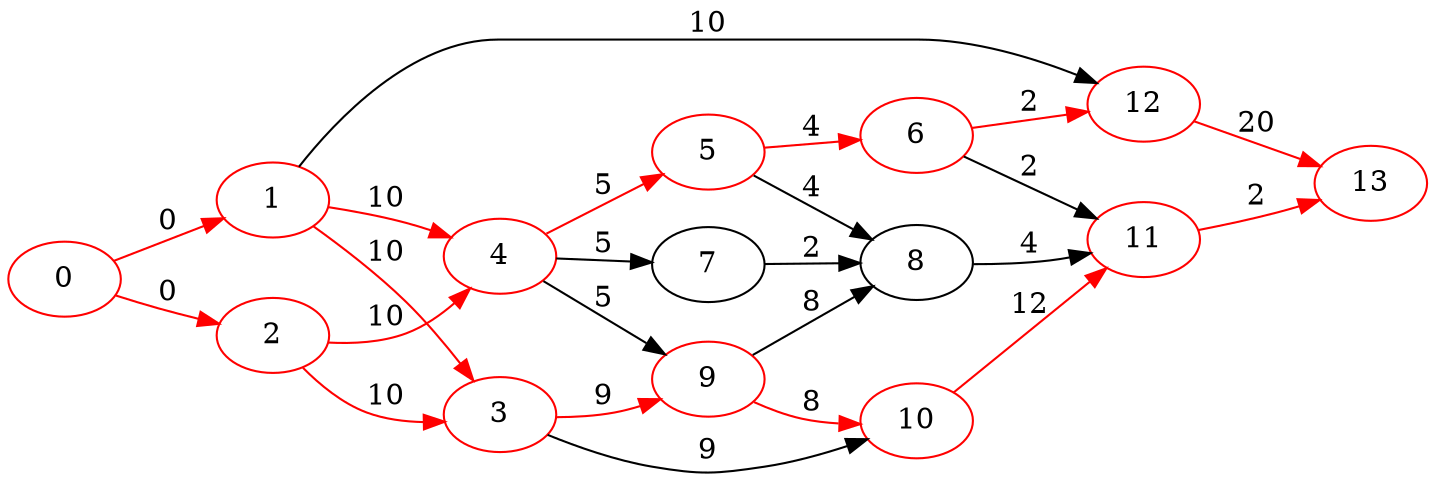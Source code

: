 digraph { rankdir=LR
    "1" [color="red" label="1"]
    "2" [color="red" label="2"]
    "3" [color="red" label="3"]
    "4" [color="red" label="4"]
    "5" [color="red" label="5"]
    "6" [color="red" label="6"]
    "9" [color="red" label="9"]
    "10" [color="red" label="10"]
    "11" [color="red" label="11"]
    "12" [color="red" label="12"]
    "0" [color="red" label="0"]
    "13" [color="red" label="13"]
    "1" -> "3" [label="10" color="red" ]
    "1" -> "4" [label="10" color="red" ]
    "1" -> "12" [label="10" ]
    "2" -> "3" [label="10" color="red" ]
    "2" -> "4" [label="10" color="red" ]
    "3" -> "9" [label="9" color="red" ]
    "3" -> "10" [label="9" ]
    "4" -> "5" [label="5" color="red" ]
    "4" -> "7" [label="5" ]
    "4" -> "9" [label="5" ]
    "5" -> "6" [label="4" color="red" ]
    "5" -> "8" [label="4" ]
    "6" -> "11" [label="2" ]
    "6" -> "12" [label="2" color="red" ]
    "7" -> "8" [label="2" ]
    "8" -> "11" [label="4" ]
    "9" -> "8" [label="8" ]
    "9" -> "10" [label="8" color="red" ]
    "10" -> "11" [label="12" color="red" ]
    "11" -> "13" [label="2" color="red" ]
    "12" -> "13" [label="20" color="red" ]
    "0" -> "1" [label="0" color="red" color="red" ]
    "0" -> "2" [label="0" color="red" color="red" ]
}
